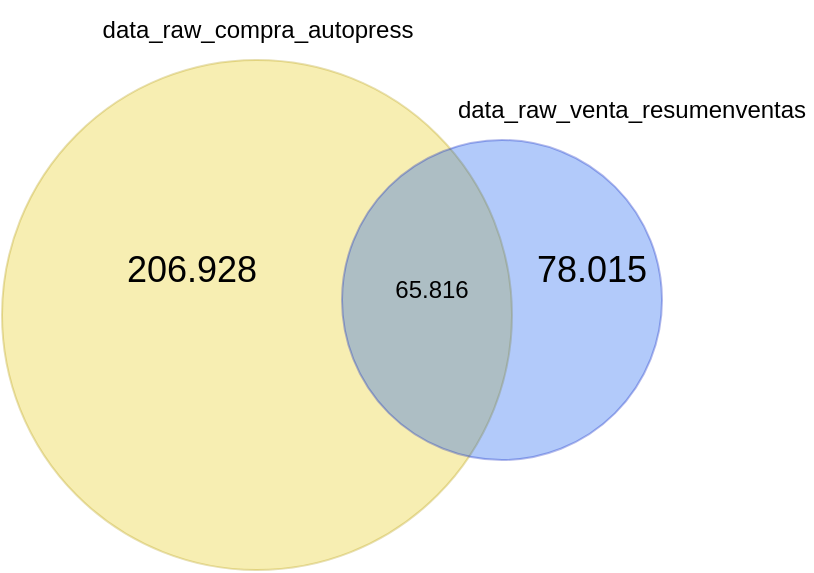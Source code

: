 <mxfile version="20.0.1" type="github">
  <diagram id="za04dOYnZOiES3rM4Ytc" name="Page-1">
    <mxGraphModel dx="1422" dy="841" grid="1" gridSize="10" guides="1" tooltips="1" connect="1" arrows="1" fold="1" page="1" pageScale="1" pageWidth="850" pageHeight="1100" math="0" shadow="0">
      <root>
        <mxCell id="0" />
        <mxCell id="1" parent="0" />
        <mxCell id="DQG0xnMZYwX3viQgFrAl-4" value="" style="ellipse;whiteSpace=wrap;html=1;aspect=fixed;fillColor=#e3c800;strokeColor=#B09500;opacity=30;fontColor=#000000;" parent="1" vertex="1">
          <mxGeometry x="20" y="40" width="255" height="255" as="geometry" />
        </mxCell>
        <mxCell id="DQG0xnMZYwX3viQgFrAl-5" value="" style="ellipse;whiteSpace=wrap;html=1;aspect=fixed;fillColor=#0050ef;strokeColor=#001DBC;opacity=30;shadow=0;fontColor=#ffffff;" parent="1" vertex="1">
          <mxGeometry x="190" y="80" width="160" height="160" as="geometry" />
        </mxCell>
        <mxCell id="DQG0xnMZYwX3viQgFrAl-6" value="data_raw_compra_autopress" style="text;html=1;strokeColor=none;fillColor=none;align=center;verticalAlign=middle;whiteSpace=wrap;rounded=0;" parent="1" vertex="1">
          <mxGeometry x="57.5" y="10" width="180" height="30" as="geometry" />
        </mxCell>
        <mxCell id="DQG0xnMZYwX3viQgFrAl-7" value="data_raw_venta_resumenventas" style="text;html=1;strokeColor=none;fillColor=none;align=center;verticalAlign=middle;whiteSpace=wrap;rounded=0;" parent="1" vertex="1">
          <mxGeometry x="245" y="50" width="180" height="30" as="geometry" />
        </mxCell>
        <mxCell id="DQG0xnMZYwX3viQgFrAl-8" value="&lt;font style=&quot;font-size: 18px;&quot;&gt;206.928&lt;/font&gt;" style="text;html=1;strokeColor=none;fillColor=none;align=center;verticalAlign=middle;whiteSpace=wrap;rounded=0;shadow=0;opacity=30;" parent="1" vertex="1">
          <mxGeometry x="70" y="110" width="90" height="70" as="geometry" />
        </mxCell>
        <mxCell id="DQG0xnMZYwX3viQgFrAl-9" value="&lt;font style=&quot;font-size: 18px;&quot;&gt;78.015&lt;/font&gt;" style="text;html=1;strokeColor=none;fillColor=none;align=center;verticalAlign=middle;whiteSpace=wrap;rounded=0;shadow=0;opacity=30;" parent="1" vertex="1">
          <mxGeometry x="270" y="110" width="90" height="70" as="geometry" />
        </mxCell>
        <mxCell id="DQG0xnMZYwX3viQgFrAl-10" value="&lt;font style=&quot;font-size: 12px;&quot;&gt;65.816&lt;/font&gt;" style="text;html=1;strokeColor=none;fillColor=none;align=center;verticalAlign=middle;whiteSpace=wrap;rounded=0;shadow=0;opacity=30;" parent="1" vertex="1">
          <mxGeometry x="190" y="120" width="90" height="70" as="geometry" />
        </mxCell>
      </root>
    </mxGraphModel>
  </diagram>
</mxfile>
